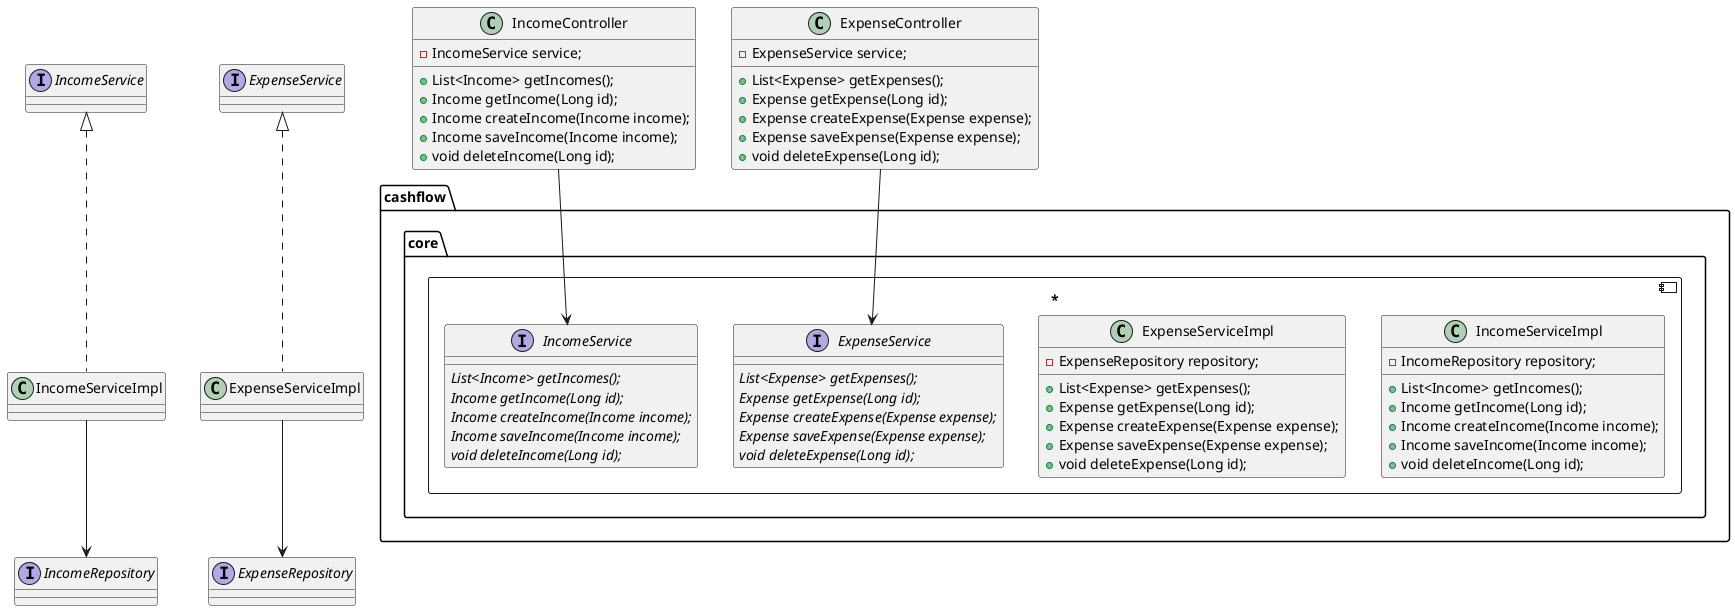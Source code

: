@startuml
interface IncomeRepository{
}

interface ExpenseRepository{
}

class IncomeController {
    - IncomeService service;
    + List<Income> getIncomes();
    + Income getIncome(Long id);
    + Income createIncome(Income income);
    + Income saveIncome(Income income);
    + void deleteIncome(Long id);
}

class ExpenseController {
    - ExpenseService service;
    + List<Expense> getExpenses();
    + Expense getExpense(Long id);
    + Expense createExpense(Expense expense);
    + Expense saveExpense(Expense expense);
    + void deleteExpense(Long id);
}

component cashflow.core.* {
class IncomeServiceImpl {
    - IncomeRepository repository;
    + List<Income> getIncomes();
    + Income getIncome(Long id);
    + Income createIncome(Income income);
    + Income saveIncome(Income income);
    + void deleteIncome(Long id);
}

class ExpenseServiceImpl {
    - ExpenseRepository repository;
    + List<Expense> getExpenses();
    + Expense getExpense(Long id);
    + Expense createExpense(Expense expense);
    + Expense saveExpense(Expense expense);
    + void deleteExpense(Long id);
}

interface IncomeService{
    {abstract} List<Income> getIncomes();
    {abstract} Income getIncome(Long id);
    {abstract} Income createIncome(Income income);
    {abstract} Income saveIncome(Income income);
    {abstract} void deleteIncome(Long id);
}

interface ExpenseService{
    {abstract} List<Expense> getExpenses();
    {abstract} Expense getExpense(Long id);
    {abstract} Expense createExpense(Expense expense);
    {abstract} Expense saveExpense(Expense expense);
    {abstract} void deleteExpense(Long id);
}
}

IncomeController --> IncomeService
ExpenseController --> ExpenseService
class IncomeServiceImpl implements IncomeService
class ExpenseServiceImpl implements ExpenseService
IncomeServiceImpl --> IncomeRepository
ExpenseServiceImpl --> ExpenseRepository
@enduml